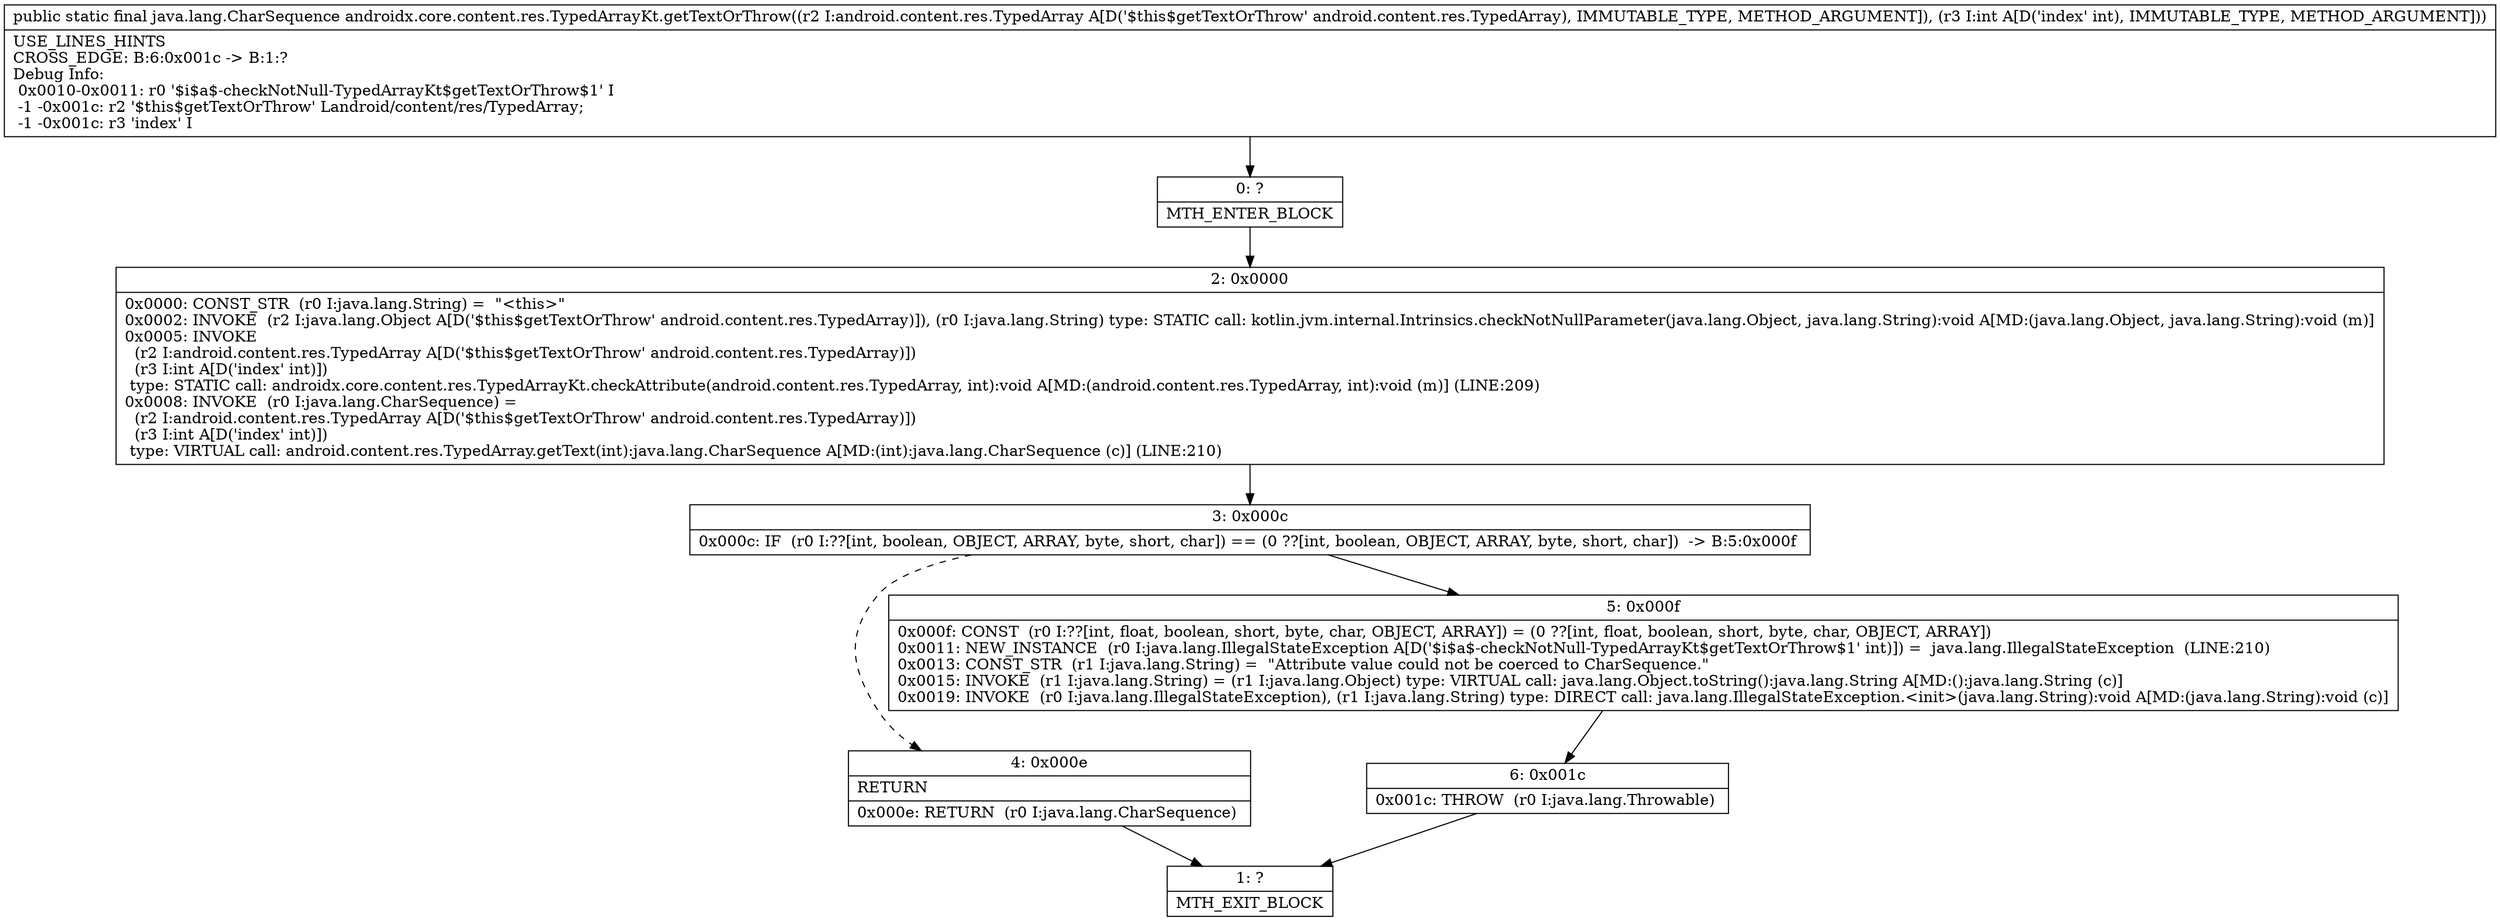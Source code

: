 digraph "CFG forandroidx.core.content.res.TypedArrayKt.getTextOrThrow(Landroid\/content\/res\/TypedArray;I)Ljava\/lang\/CharSequence;" {
Node_0 [shape=record,label="{0\:\ ?|MTH_ENTER_BLOCK\l}"];
Node_2 [shape=record,label="{2\:\ 0x0000|0x0000: CONST_STR  (r0 I:java.lang.String) =  \"\<this\>\" \l0x0002: INVOKE  (r2 I:java.lang.Object A[D('$this$getTextOrThrow' android.content.res.TypedArray)]), (r0 I:java.lang.String) type: STATIC call: kotlin.jvm.internal.Intrinsics.checkNotNullParameter(java.lang.Object, java.lang.String):void A[MD:(java.lang.Object, java.lang.String):void (m)]\l0x0005: INVOKE  \l  (r2 I:android.content.res.TypedArray A[D('$this$getTextOrThrow' android.content.res.TypedArray)])\l  (r3 I:int A[D('index' int)])\l type: STATIC call: androidx.core.content.res.TypedArrayKt.checkAttribute(android.content.res.TypedArray, int):void A[MD:(android.content.res.TypedArray, int):void (m)] (LINE:209)\l0x0008: INVOKE  (r0 I:java.lang.CharSequence) = \l  (r2 I:android.content.res.TypedArray A[D('$this$getTextOrThrow' android.content.res.TypedArray)])\l  (r3 I:int A[D('index' int)])\l type: VIRTUAL call: android.content.res.TypedArray.getText(int):java.lang.CharSequence A[MD:(int):java.lang.CharSequence (c)] (LINE:210)\l}"];
Node_3 [shape=record,label="{3\:\ 0x000c|0x000c: IF  (r0 I:??[int, boolean, OBJECT, ARRAY, byte, short, char]) == (0 ??[int, boolean, OBJECT, ARRAY, byte, short, char])  \-\> B:5:0x000f \l}"];
Node_4 [shape=record,label="{4\:\ 0x000e|RETURN\l|0x000e: RETURN  (r0 I:java.lang.CharSequence) \l}"];
Node_1 [shape=record,label="{1\:\ ?|MTH_EXIT_BLOCK\l}"];
Node_5 [shape=record,label="{5\:\ 0x000f|0x000f: CONST  (r0 I:??[int, float, boolean, short, byte, char, OBJECT, ARRAY]) = (0 ??[int, float, boolean, short, byte, char, OBJECT, ARRAY]) \l0x0011: NEW_INSTANCE  (r0 I:java.lang.IllegalStateException A[D('$i$a$\-checkNotNull\-TypedArrayKt$getTextOrThrow$1' int)]) =  java.lang.IllegalStateException  (LINE:210)\l0x0013: CONST_STR  (r1 I:java.lang.String) =  \"Attribute value could not be coerced to CharSequence.\" \l0x0015: INVOKE  (r1 I:java.lang.String) = (r1 I:java.lang.Object) type: VIRTUAL call: java.lang.Object.toString():java.lang.String A[MD:():java.lang.String (c)]\l0x0019: INVOKE  (r0 I:java.lang.IllegalStateException), (r1 I:java.lang.String) type: DIRECT call: java.lang.IllegalStateException.\<init\>(java.lang.String):void A[MD:(java.lang.String):void (c)]\l}"];
Node_6 [shape=record,label="{6\:\ 0x001c|0x001c: THROW  (r0 I:java.lang.Throwable) \l}"];
MethodNode[shape=record,label="{public static final java.lang.CharSequence androidx.core.content.res.TypedArrayKt.getTextOrThrow((r2 I:android.content.res.TypedArray A[D('$this$getTextOrThrow' android.content.res.TypedArray), IMMUTABLE_TYPE, METHOD_ARGUMENT]), (r3 I:int A[D('index' int), IMMUTABLE_TYPE, METHOD_ARGUMENT]))  | USE_LINES_HINTS\lCROSS_EDGE: B:6:0x001c \-\> B:1:?\lDebug Info:\l  0x0010\-0x0011: r0 '$i$a$\-checkNotNull\-TypedArrayKt$getTextOrThrow$1' I\l  \-1 \-0x001c: r2 '$this$getTextOrThrow' Landroid\/content\/res\/TypedArray;\l  \-1 \-0x001c: r3 'index' I\l}"];
MethodNode -> Node_0;Node_0 -> Node_2;
Node_2 -> Node_3;
Node_3 -> Node_4[style=dashed];
Node_3 -> Node_5;
Node_4 -> Node_1;
Node_5 -> Node_6;
Node_6 -> Node_1;
}

